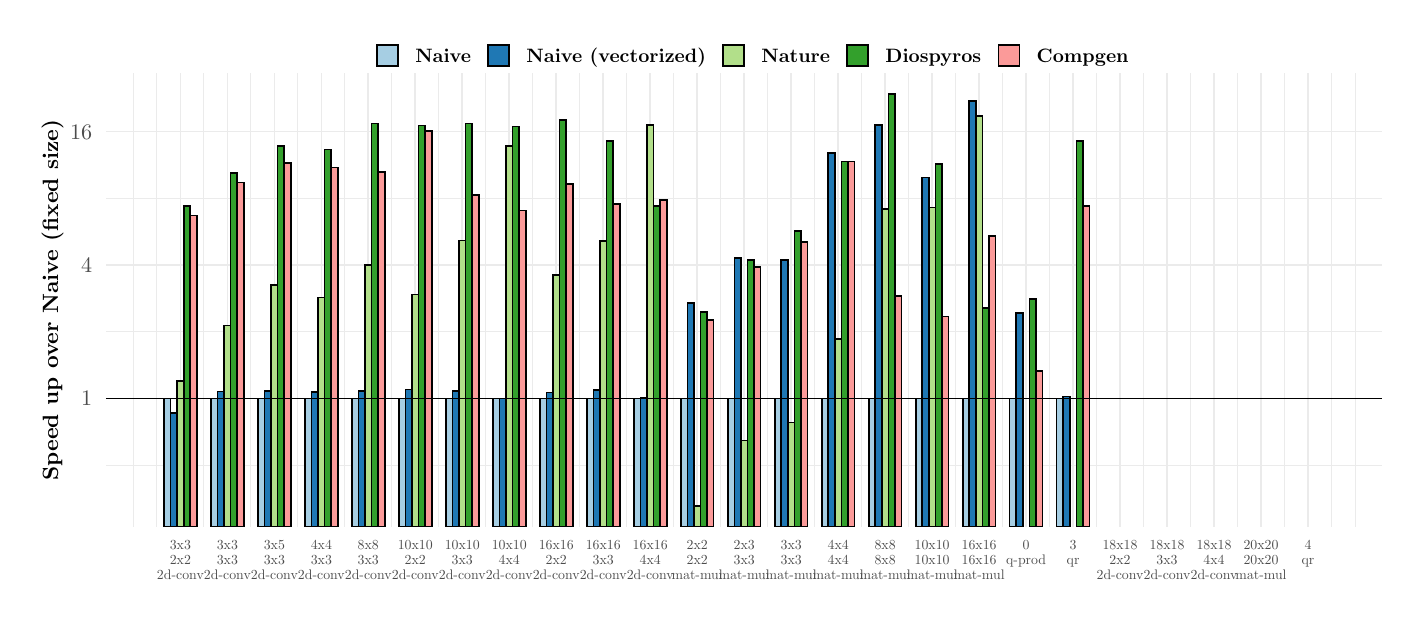 % Created by tikzDevice version 0.12.4 on 2023-04-16 12:54:35
% !TEX encoding = UTF-8 Unicode
\begin{tikzpicture}[x=1pt,y=1pt]
\definecolor{fillColor}{RGB}{255,255,255}
\path[use as bounding box,fill=fillColor,fill opacity=0.00] (0,0) rectangle (495.05,205.97);
\begin{scope}
\path[clip] ( 28.27, 25.67) rectangle (489.55,189.44);
\definecolor{drawColor}{gray}{0.92}

\path[draw=drawColor,line width= 0.3pt,line join=round] ( 28.27, 47.92) --
	(489.55, 47.92);

\path[draw=drawColor,line width= 0.3pt,line join=round] ( 28.27, 96.14) --
	(489.55, 96.14);

\path[draw=drawColor,line width= 0.3pt,line join=round] ( 28.27,144.36) --
	(489.55,144.36);

\path[draw=drawColor,line width= 0.3pt,line join=round] ( 38.21, 25.67) --
	( 38.21,189.44);

\path[draw=drawColor,line width= 0.3pt,line join=round] ( 46.69, 25.67) --
	( 46.69,189.44);

\path[draw=drawColor,line width= 0.3pt,line join=round] ( 63.67, 25.67) --
	( 63.67,189.44);

\path[draw=drawColor,line width= 0.3pt,line join=round] ( 80.65, 25.67) --
	( 80.65,189.44);

\path[draw=drawColor,line width= 0.3pt,line join=round] ( 97.63, 25.67) --
	( 97.63,189.44);

\path[draw=drawColor,line width= 0.3pt,line join=round] (114.60, 25.67) --
	(114.60,189.44);

\path[draw=drawColor,line width= 0.3pt,line join=round] (131.58, 25.67) --
	(131.58,189.44);

\path[draw=drawColor,line width= 0.3pt,line join=round] (148.56, 25.67) --
	(148.56,189.44);

\path[draw=drawColor,line width= 0.3pt,line join=round] (165.54, 25.67) --
	(165.54,189.44);

\path[draw=drawColor,line width= 0.3pt,line join=round] (182.51, 25.67) --
	(182.51,189.44);

\path[draw=drawColor,line width= 0.3pt,line join=round] (199.49, 25.67) --
	(199.49,189.44);

\path[draw=drawColor,line width= 0.3pt,line join=round] (216.47, 25.67) --
	(216.47,189.44);

\path[draw=drawColor,line width= 0.3pt,line join=round] (233.45, 25.67) --
	(233.45,189.44);

\path[draw=drawColor,line width= 0.3pt,line join=round] (250.42, 25.67) --
	(250.42,189.44);

\path[draw=drawColor,line width= 0.3pt,line join=round] (267.40, 25.67) --
	(267.40,189.44);

\path[draw=drawColor,line width= 0.3pt,line join=round] (284.38, 25.67) --
	(284.38,189.44);

\path[draw=drawColor,line width= 0.3pt,line join=round] (301.36, 25.67) --
	(301.36,189.44);

\path[draw=drawColor,line width= 0.3pt,line join=round] (318.33, 25.67) --
	(318.33,189.44);

\path[draw=drawColor,line width= 0.3pt,line join=round] (335.31, 25.67) --
	(335.31,189.44);

\path[draw=drawColor,line width= 0.3pt,line join=round] (352.29, 25.67) --
	(352.29,189.44);

\path[draw=drawColor,line width= 0.3pt,line join=round] (369.26, 25.67) --
	(369.26,189.44);

\path[draw=drawColor,line width= 0.3pt,line join=round] (386.24, 25.67) --
	(386.24,189.44);

\path[draw=drawColor,line width= 0.3pt,line join=round] (403.22, 25.67) --
	(403.22,189.44);

\path[draw=drawColor,line width= 0.3pt,line join=round] (420.20, 25.67) --
	(420.20,189.44);

\path[draw=drawColor,line width= 0.3pt,line join=round] (437.17, 25.67) --
	(437.17,189.44);

\path[draw=drawColor,line width= 0.3pt,line join=round] (454.15, 25.67) --
	(454.15,189.44);

\path[draw=drawColor,line width= 0.3pt,line join=round] (471.13, 25.67) --
	(471.13,189.44);

\path[draw=drawColor,line width= 0.3pt,line join=round] (479.62, 25.67) --
	(479.62,189.44);

\path[draw=drawColor,line width= 0.6pt,line join=round] ( 28.27, 72.03) --
	(489.55, 72.03);

\path[draw=drawColor,line width= 0.6pt,line join=round] ( 28.27,120.25) --
	(489.55,120.25);

\path[draw=drawColor,line width= 0.6pt,line join=round] ( 28.27,168.47) --
	(489.55,168.47);

\path[draw=drawColor,line width= 0.6pt,line join=round] ( 55.18, 25.67) --
	( 55.18,189.44);

\path[draw=drawColor,line width= 0.6pt,line join=round] ( 72.16, 25.67) --
	( 72.16,189.44);

\path[draw=drawColor,line width= 0.6pt,line join=round] ( 89.14, 25.67) --
	( 89.14,189.44);

\path[draw=drawColor,line width= 0.6pt,line join=round] (106.12, 25.67) --
	(106.12,189.44);

\path[draw=drawColor,line width= 0.6pt,line join=round] (123.09, 25.67) --
	(123.09,189.44);

\path[draw=drawColor,line width= 0.6pt,line join=round] (140.07, 25.67) --
	(140.07,189.44);

\path[draw=drawColor,line width= 0.6pt,line join=round] (157.05, 25.67) --
	(157.05,189.44);

\path[draw=drawColor,line width= 0.6pt,line join=round] (174.02, 25.67) --
	(174.02,189.44);

\path[draw=drawColor,line width= 0.6pt,line join=round] (191.00, 25.67) --
	(191.00,189.44);

\path[draw=drawColor,line width= 0.6pt,line join=round] (207.98, 25.67) --
	(207.98,189.44);

\path[draw=drawColor,line width= 0.6pt,line join=round] (224.96, 25.67) --
	(224.96,189.44);

\path[draw=drawColor,line width= 0.6pt,line join=round] (241.93, 25.67) --
	(241.93,189.44);

\path[draw=drawColor,line width= 0.6pt,line join=round] (258.91, 25.67) --
	(258.91,189.44);

\path[draw=drawColor,line width= 0.6pt,line join=round] (275.89, 25.67) --
	(275.89,189.44);

\path[draw=drawColor,line width= 0.6pt,line join=round] (292.87, 25.67) --
	(292.87,189.44);

\path[draw=drawColor,line width= 0.6pt,line join=round] (309.84, 25.67) --
	(309.84,189.44);

\path[draw=drawColor,line width= 0.6pt,line join=round] (326.82, 25.67) --
	(326.82,189.44);

\path[draw=drawColor,line width= 0.6pt,line join=round] (343.80, 25.67) --
	(343.80,189.44);

\path[draw=drawColor,line width= 0.6pt,line join=round] (360.78, 25.67) --
	(360.78,189.44);

\path[draw=drawColor,line width= 0.6pt,line join=round] (377.75, 25.67) --
	(377.75,189.44);

\path[draw=drawColor,line width= 0.6pt,line join=round] (394.73, 25.67) --
	(394.73,189.44);

\path[draw=drawColor,line width= 0.6pt,line join=round] (411.71, 25.67) --
	(411.71,189.44);

\path[draw=drawColor,line width= 0.6pt,line join=round] (428.69, 25.67) --
	(428.69,189.44);

\path[draw=drawColor,line width= 0.6pt,line join=round] (445.66, 25.67) --
	(445.66,189.44);

\path[draw=drawColor,line width= 0.6pt,line join=round] (462.64, 25.67) --
	(462.64,189.44);
\definecolor{drawColor}{RGB}{0,0,0}
\definecolor{fillColor}{RGB}{166,206,227}

\path[draw=drawColor,line width= 0.6pt,fill=fillColor] ( 49.24, 25.67) rectangle ( 51.62, 72.03);
\definecolor{fillColor}{RGB}{31,120,180}

\path[draw=drawColor,line width= 0.6pt,fill=fillColor] ( 51.62, 25.67) rectangle ( 53.99, 66.62);
\definecolor{fillColor}{RGB}{178,223,138}

\path[draw=drawColor,line width= 0.6pt,fill=fillColor] ( 53.99, 25.67) rectangle ( 56.37, 78.24);
\definecolor{fillColor}{RGB}{51,160,44}

\path[draw=drawColor,line width= 0.6pt,fill=fillColor] ( 56.37, 25.67) rectangle ( 58.75,141.55);
\definecolor{fillColor}{RGB}{251,154,153}

\path[draw=drawColor,line width= 0.6pt,fill=fillColor] ( 58.75, 25.67) rectangle ( 61.13,138.13);
\definecolor{fillColor}{RGB}{166,206,227}

\path[draw=drawColor,line width= 0.6pt,fill=fillColor] ( 66.22, 25.67) rectangle ( 68.60, 72.03);
\definecolor{fillColor}{RGB}{31,120,180}

\path[draw=drawColor,line width= 0.6pt,fill=fillColor] ( 68.60, 25.67) rectangle ( 70.97, 74.53);
\definecolor{fillColor}{RGB}{178,223,138}

\path[draw=drawColor,line width= 0.6pt,fill=fillColor] ( 70.97, 25.67) rectangle ( 73.35, 98.37);
\definecolor{fillColor}{RGB}{51,160,44}

\path[draw=drawColor,line width= 0.6pt,fill=fillColor] ( 73.35, 25.67) rectangle ( 75.73,153.41);
\definecolor{fillColor}{RGB}{251,154,153}

\path[draw=drawColor,line width= 0.6pt,fill=fillColor] ( 75.73, 25.67) rectangle ( 78.10,149.98);
\definecolor{fillColor}{RGB}{166,206,227}

\path[draw=drawColor,line width= 0.6pt,fill=fillColor] ( 83.20, 25.67) rectangle ( 85.57, 72.03);
\definecolor{fillColor}{RGB}{31,120,180}

\path[draw=drawColor,line width= 0.6pt,fill=fillColor] ( 85.57, 25.67) rectangle ( 87.95, 74.58);
\definecolor{fillColor}{RGB}{178,223,138}

\path[draw=drawColor,line width= 0.6pt,fill=fillColor] ( 87.95, 25.67) rectangle ( 90.33,112.92);
\definecolor{fillColor}{RGB}{51,160,44}

\path[draw=drawColor,line width= 0.6pt,fill=fillColor] ( 90.33, 25.67) rectangle ( 92.70,163.26);
\definecolor{fillColor}{RGB}{251,154,153}

\path[draw=drawColor,line width= 0.6pt,fill=fillColor] ( 92.70, 25.67) rectangle ( 95.08,157.11);
\definecolor{fillColor}{RGB}{166,206,227}

\path[draw=drawColor,line width= 0.6pt,fill=fillColor] (100.17, 25.67) rectangle (102.55, 72.03);
\definecolor{fillColor}{RGB}{31,120,180}

\path[draw=drawColor,line width= 0.6pt,fill=fillColor] (102.55, 25.67) rectangle (104.93, 74.23);
\definecolor{fillColor}{RGB}{178,223,138}

\path[draw=drawColor,line width= 0.6pt,fill=fillColor] (104.93, 25.67) rectangle (107.30,108.49);
\definecolor{fillColor}{RGB}{51,160,44}

\path[draw=drawColor,line width= 0.6pt,fill=fillColor] (107.30, 25.67) rectangle (109.68,161.96);
\definecolor{fillColor}{RGB}{251,154,153}

\path[draw=drawColor,line width= 0.6pt,fill=fillColor] (109.68, 25.67) rectangle (112.06,155.39);
\definecolor{fillColor}{RGB}{166,206,227}

\path[draw=drawColor,line width= 0.6pt,fill=fillColor] (117.15, 25.67) rectangle (119.53, 72.03);
\definecolor{fillColor}{RGB}{31,120,180}

\path[draw=drawColor,line width= 0.6pt,fill=fillColor] (119.53, 25.67) rectangle (121.90, 74.69);
\definecolor{fillColor}{RGB}{178,223,138}

\path[draw=drawColor,line width= 0.6pt,fill=fillColor] (121.90, 25.67) rectangle (124.28,120.22);
\definecolor{fillColor}{RGB}{51,160,44}

\path[draw=drawColor,line width= 0.6pt,fill=fillColor] (124.28, 25.67) rectangle (126.66,171.35);
\definecolor{fillColor}{RGB}{251,154,153}

\path[draw=drawColor,line width= 0.6pt,fill=fillColor] (126.66, 25.67) rectangle (129.03,153.75);
\definecolor{fillColor}{RGB}{166,206,227}

\path[draw=drawColor,line width= 0.6pt,fill=fillColor] (134.13, 25.67) rectangle (136.50, 72.03);
\definecolor{fillColor}{RGB}{31,120,180}

\path[draw=drawColor,line width= 0.6pt,fill=fillColor] (136.50, 25.67) rectangle (138.88, 75.19);
\definecolor{fillColor}{RGB}{178,223,138}

\path[draw=drawColor,line width= 0.6pt,fill=fillColor] (138.88, 25.67) rectangle (141.26,109.55);
\definecolor{fillColor}{RGB}{51,160,44}

\path[draw=drawColor,line width= 0.6pt,fill=fillColor] (141.26, 25.67) rectangle (143.64,170.61);
\definecolor{fillColor}{RGB}{251,154,153}

\path[draw=drawColor,line width= 0.6pt,fill=fillColor] (143.64, 25.67) rectangle (146.01,168.70);
\definecolor{fillColor}{RGB}{166,206,227}

\path[draw=drawColor,line width= 0.6pt,fill=fillColor] (151.11, 25.67) rectangle (153.48, 72.03);
\definecolor{fillColor}{RGB}{31,120,180}

\path[draw=drawColor,line width= 0.6pt,fill=fillColor] (153.48, 25.67) rectangle (155.86, 74.64);
\definecolor{fillColor}{RGB}{178,223,138}

\path[draw=drawColor,line width= 0.6pt,fill=fillColor] (155.86, 25.67) rectangle (158.24,129.01);
\definecolor{fillColor}{RGB}{51,160,44}

\path[draw=drawColor,line width= 0.6pt,fill=fillColor] (158.24, 25.67) rectangle (160.61,171.32);
\definecolor{fillColor}{RGB}{251,154,153}

\path[draw=drawColor,line width= 0.6pt,fill=fillColor] (160.61, 25.67) rectangle (162.99,145.42);
\definecolor{fillColor}{RGB}{166,206,227}

\path[draw=drawColor,line width= 0.6pt,fill=fillColor] (168.08, 25.67) rectangle (170.46, 72.03);
\definecolor{fillColor}{RGB}{31,120,180}

\path[draw=drawColor,line width= 0.6pt,fill=fillColor] (170.46, 25.67) rectangle (172.84, 72.03);
\definecolor{fillColor}{RGB}{178,223,138}

\path[draw=drawColor,line width= 0.6pt,fill=fillColor] (172.84, 25.67) rectangle (175.21,163.11);
\definecolor{fillColor}{RGB}{51,160,44}

\path[draw=drawColor,line width= 0.6pt,fill=fillColor] (175.21, 25.67) rectangle (177.59,170.21);
\definecolor{fillColor}{RGB}{251,154,153}

\path[draw=drawColor,line width= 0.6pt,fill=fillColor] (177.59, 25.67) rectangle (179.97,139.95);
\definecolor{fillColor}{RGB}{166,206,227}

\path[draw=drawColor,line width= 0.6pt,fill=fillColor] (185.06, 25.67) rectangle (187.44, 72.03);
\definecolor{fillColor}{RGB}{31,120,180}

\path[draw=drawColor,line width= 0.6pt,fill=fillColor] (187.44, 25.67) rectangle (189.81, 74.15);
\definecolor{fillColor}{RGB}{178,223,138}

\path[draw=drawColor,line width= 0.6pt,fill=fillColor] (189.81, 25.67) rectangle (192.19,116.54);
\definecolor{fillColor}{RGB}{51,160,44}

\path[draw=drawColor,line width= 0.6pt,fill=fillColor] (192.19, 25.67) rectangle (194.57,172.71);
\definecolor{fillColor}{RGB}{251,154,153}

\path[draw=drawColor,line width= 0.6pt,fill=fillColor] (194.57, 25.67) rectangle (196.94,149.50);
\definecolor{fillColor}{RGB}{166,206,227}

\path[draw=drawColor,line width= 0.6pt,fill=fillColor] (202.04, 25.67) rectangle (204.41, 72.03);
\definecolor{fillColor}{RGB}{31,120,180}

\path[draw=drawColor,line width= 0.6pt,fill=fillColor] (204.41, 25.67) rectangle (206.79, 75.08);
\definecolor{fillColor}{RGB}{178,223,138}

\path[draw=drawColor,line width= 0.6pt,fill=fillColor] (206.79, 25.67) rectangle (209.17,128.78);
\definecolor{fillColor}{RGB}{51,160,44}

\path[draw=drawColor,line width= 0.6pt,fill=fillColor] (209.17, 25.67) rectangle (211.54,165.12);
\definecolor{fillColor}{RGB}{251,154,153}

\path[draw=drawColor,line width= 0.6pt,fill=fillColor] (211.54, 25.67) rectangle (213.92,142.16);
\definecolor{fillColor}{RGB}{166,206,227}

\path[draw=drawColor,line width= 0.6pt,fill=fillColor] (219.01, 25.67) rectangle (221.39, 72.03);
\definecolor{fillColor}{RGB}{31,120,180}

\path[draw=drawColor,line width= 0.6pt,fill=fillColor] (221.39, 25.67) rectangle (223.77, 72.04);
\definecolor{fillColor}{RGB}{178,223,138}

\path[draw=drawColor,line width= 0.6pt,fill=fillColor] (223.77, 25.67) rectangle (226.15,170.73);
\definecolor{fillColor}{RGB}{51,160,44}

\path[draw=drawColor,line width= 0.6pt,fill=fillColor] (226.15, 25.67) rectangle (228.52,141.43);
\definecolor{fillColor}{RGB}{251,154,153}

\path[draw=drawColor,line width= 0.6pt,fill=fillColor] (228.52, 25.67) rectangle (230.90,143.60);
\definecolor{fillColor}{RGB}{166,206,227}

\path[draw=drawColor,line width= 0.6pt,fill=fillColor] (235.99, 25.67) rectangle (238.37, 72.03);
\definecolor{fillColor}{RGB}{31,120,180}

\path[draw=drawColor,line width= 0.6pt,fill=fillColor] (238.37, 25.67) rectangle (240.75,106.58);
\definecolor{fillColor}{RGB}{178,223,138}

\path[draw=drawColor,line width= 0.6pt,fill=fillColor] (240.75, 25.67) rectangle (243.12, 33.11);
\definecolor{fillColor}{RGB}{51,160,44}

\path[draw=drawColor,line width= 0.6pt,fill=fillColor] (243.12, 25.67) rectangle (245.50,103.26);
\definecolor{fillColor}{RGB}{251,154,153}

\path[draw=drawColor,line width= 0.6pt,fill=fillColor] (245.50, 25.67) rectangle (247.88,100.24);
\definecolor{fillColor}{RGB}{166,206,227}

\path[draw=drawColor,line width= 0.6pt,fill=fillColor] (252.97, 25.67) rectangle (255.35, 72.03);
\definecolor{fillColor}{RGB}{31,120,180}

\path[draw=drawColor,line width= 0.6pt,fill=fillColor] (255.35, 25.67) rectangle (257.72,122.83);
\definecolor{fillColor}{RGB}{178,223,138}

\path[draw=drawColor,line width= 0.6pt,fill=fillColor] (257.72, 25.67) rectangle (260.10, 56.84);
\definecolor{fillColor}{RGB}{51,160,44}

\path[draw=drawColor,line width= 0.6pt,fill=fillColor] (260.10, 25.67) rectangle (262.48,121.95);
\definecolor{fillColor}{RGB}{251,154,153}

\path[draw=drawColor,line width= 0.6pt,fill=fillColor] (262.48, 25.67) rectangle (264.85,119.43);
\definecolor{fillColor}{RGB}{166,206,227}

\path[draw=drawColor,line width= 0.6pt,fill=fillColor] (269.95, 25.67) rectangle (272.32, 72.03);
\definecolor{fillColor}{RGB}{31,120,180}

\path[draw=drawColor,line width= 0.6pt,fill=fillColor] (272.32, 25.67) rectangle (274.70,122.00);
\definecolor{fillColor}{RGB}{178,223,138}

\path[draw=drawColor,line width= 0.6pt,fill=fillColor] (274.70, 25.67) rectangle (277.08, 63.26);
\definecolor{fillColor}{RGB}{51,160,44}

\path[draw=drawColor,line width= 0.6pt,fill=fillColor] (277.08, 25.67) rectangle (279.45,132.41);
\definecolor{fillColor}{RGB}{251,154,153}

\path[draw=drawColor,line width= 0.6pt,fill=fillColor] (279.45, 25.67) rectangle (281.83,128.59);
\definecolor{fillColor}{RGB}{166,206,227}

\path[draw=drawColor,line width= 0.6pt,fill=fillColor] (286.92, 25.67) rectangle (289.30, 72.03);
\definecolor{fillColor}{RGB}{31,120,180}

\path[draw=drawColor,line width= 0.6pt,fill=fillColor] (289.30, 25.67) rectangle (291.68,160.63);
\definecolor{fillColor}{RGB}{178,223,138}

\path[draw=drawColor,line width= 0.6pt,fill=fillColor] (291.68, 25.67) rectangle (294.05, 93.52);
\definecolor{fillColor}{RGB}{51,160,44}

\path[draw=drawColor,line width= 0.6pt,fill=fillColor] (294.05, 25.67) rectangle (296.43,157.61);
\definecolor{fillColor}{RGB}{251,154,153}

\path[draw=drawColor,line width= 0.6pt,fill=fillColor] (296.43, 25.67) rectangle (298.81,157.61);
\definecolor{fillColor}{RGB}{166,206,227}

\path[draw=drawColor,line width= 0.6pt,fill=fillColor] (303.90, 25.67) rectangle (306.28, 72.03);
\definecolor{fillColor}{RGB}{31,120,180}

\path[draw=drawColor,line width= 0.6pt,fill=fillColor] (306.28, 25.67) rectangle (308.66,170.90);
\definecolor{fillColor}{RGB}{178,223,138}

\path[draw=drawColor,line width= 0.6pt,fill=fillColor] (308.66, 25.67) rectangle (311.03,140.54);
\definecolor{fillColor}{RGB}{51,160,44}

\path[draw=drawColor,line width= 0.6pt,fill=fillColor] (311.03, 25.67) rectangle (313.41,181.99);
\definecolor{fillColor}{RGB}{251,154,153}

\path[draw=drawColor,line width= 0.6pt,fill=fillColor] (313.41, 25.67) rectangle (315.79,109.09);
\definecolor{fillColor}{RGB}{166,206,227}

\path[draw=drawColor,line width= 0.6pt,fill=fillColor] (320.88, 25.67) rectangle (323.26, 72.03);
\definecolor{fillColor}{RGB}{31,120,180}

\path[draw=drawColor,line width= 0.6pt,fill=fillColor] (323.26, 25.67) rectangle (325.63,151.86);
\definecolor{fillColor}{RGB}{178,223,138}

\path[draw=drawColor,line width= 0.6pt,fill=fillColor] (325.63, 25.67) rectangle (328.01,141.01);
\definecolor{fillColor}{RGB}{51,160,44}

\path[draw=drawColor,line width= 0.6pt,fill=fillColor] (328.01, 25.67) rectangle (330.39,156.61);
\definecolor{fillColor}{RGB}{251,154,153}

\path[draw=drawColor,line width= 0.6pt,fill=fillColor] (330.39, 25.67) rectangle (332.76,101.62);
\definecolor{fillColor}{RGB}{166,206,227}

\path[draw=drawColor,line width= 0.6pt,fill=fillColor] (337.86, 25.67) rectangle (340.23, 72.03);
\definecolor{fillColor}{RGB}{31,120,180}

\path[draw=drawColor,line width= 0.6pt,fill=fillColor] (340.23, 25.67) rectangle (342.61,179.45);
\definecolor{fillColor}{RGB}{178,223,138}

\path[draw=drawColor,line width= 0.6pt,fill=fillColor] (342.61, 25.67) rectangle (344.99,174.05);
\definecolor{fillColor}{RGB}{51,160,44}

\path[draw=drawColor,line width= 0.6pt,fill=fillColor] (344.99, 25.67) rectangle (347.36,104.77);
\definecolor{fillColor}{RGB}{251,154,153}

\path[draw=drawColor,line width= 0.6pt,fill=fillColor] (347.36, 25.67) rectangle (349.74,130.74);
\definecolor{fillColor}{RGB}{166,206,227}

\path[draw=drawColor,line width= 0.6pt,fill=fillColor] (354.83, 25.67) rectangle (357.21, 72.03);
\definecolor{fillColor}{RGB}{31,120,180}

\path[draw=drawColor,line width= 0.6pt,fill=fillColor] (357.21, 25.67) rectangle (359.59,102.84);
\definecolor{fillColor}{RGB}{51,160,44}

\path[draw=drawColor,line width= 0.6pt,fill=fillColor] (361.96, 25.67) rectangle (364.34,107.96);
\definecolor{fillColor}{RGB}{251,154,153}

\path[draw=drawColor,line width= 0.6pt,fill=fillColor] (364.34, 25.67) rectangle (366.72, 81.97);
\definecolor{fillColor}{RGB}{166,206,227}

\path[draw=drawColor,line width= 0.6pt,fill=fillColor] (371.81, 25.67) rectangle (374.19, 72.03);
\definecolor{fillColor}{RGB}{31,120,180}

\path[draw=drawColor,line width= 0.6pt,fill=fillColor] (374.19, 25.67) rectangle (376.57, 72.66);
\definecolor{fillColor}{RGB}{51,160,44}

\path[draw=drawColor,line width= 0.6pt,fill=fillColor] (378.94, 25.67) rectangle (381.32,165.05);
\definecolor{fillColor}{RGB}{251,154,153}

\path[draw=drawColor,line width= 0.6pt,fill=fillColor] (381.32, 25.67) rectangle (383.70,141.59);

\path[draw=drawColor,line width= 0.6pt,line join=round] ( 28.27, 72.03) -- (489.55, 72.03);
\end{scope}
\begin{scope}
\path[clip] (  0.00,  0.00) rectangle (495.05,205.97);
\definecolor{drawColor}{gray}{0.30}

\node[text=drawColor,anchor=base east,inner sep=0pt, outer sep=0pt, scale=  0.80] at ( 23.32, 69.28) {1};

\node[text=drawColor,anchor=base east,inner sep=0pt, outer sep=0pt, scale=  0.80] at ( 23.32,117.50) {4};

\node[text=drawColor,anchor=base east,inner sep=0pt, outer sep=0pt, scale=  0.80] at ( 23.32,165.71) {16};
\end{scope}
\begin{scope}
\path[clip] (  0.00,  0.00) rectangle (495.05,205.97);
\definecolor{drawColor}{gray}{0.30}

\node[text=drawColor,anchor=base,inner sep=0pt, outer sep=0pt, scale=  0.50] at ( 55.18, 17.27) {3x3};

\node[text=drawColor,anchor=base,inner sep=0pt, outer sep=0pt, scale=  0.50] at ( 55.18, 11.87) {2x2};

\node[text=drawColor,anchor=base,inner sep=0pt, outer sep=0pt, scale=  0.50] at ( 55.18,  6.47) {2d-conv};

\node[text=drawColor,anchor=base,inner sep=0pt, outer sep=0pt, scale=  0.50] at ( 72.16, 17.27) {3x3};

\node[text=drawColor,anchor=base,inner sep=0pt, outer sep=0pt, scale=  0.50] at ( 72.16, 11.87) {3x3};

\node[text=drawColor,anchor=base,inner sep=0pt, outer sep=0pt, scale=  0.50] at ( 72.16,  6.47) {2d-conv};

\node[text=drawColor,anchor=base,inner sep=0pt, outer sep=0pt, scale=  0.50] at ( 89.14, 17.27) {3x5};

\node[text=drawColor,anchor=base,inner sep=0pt, outer sep=0pt, scale=  0.50] at ( 89.14, 11.87) {3x3};

\node[text=drawColor,anchor=base,inner sep=0pt, outer sep=0pt, scale=  0.50] at ( 89.14,  6.47) {2d-conv};

\node[text=drawColor,anchor=base,inner sep=0pt, outer sep=0pt, scale=  0.50] at (106.12, 17.27) {4x4};

\node[text=drawColor,anchor=base,inner sep=0pt, outer sep=0pt, scale=  0.50] at (106.12, 11.87) {3x3};

\node[text=drawColor,anchor=base,inner sep=0pt, outer sep=0pt, scale=  0.50] at (106.12,  6.47) {2d-conv};

\node[text=drawColor,anchor=base,inner sep=0pt, outer sep=0pt, scale=  0.50] at (123.09, 17.27) {8x8};

\node[text=drawColor,anchor=base,inner sep=0pt, outer sep=0pt, scale=  0.50] at (123.09, 11.87) {3x3};

\node[text=drawColor,anchor=base,inner sep=0pt, outer sep=0pt, scale=  0.50] at (123.09,  6.47) {2d-conv};

\node[text=drawColor,anchor=base,inner sep=0pt, outer sep=0pt, scale=  0.50] at (140.07, 17.27) {10x10};

\node[text=drawColor,anchor=base,inner sep=0pt, outer sep=0pt, scale=  0.50] at (140.07, 11.87) {2x2};

\node[text=drawColor,anchor=base,inner sep=0pt, outer sep=0pt, scale=  0.50] at (140.07,  6.47) {2d-conv};

\node[text=drawColor,anchor=base,inner sep=0pt, outer sep=0pt, scale=  0.50] at (157.05, 17.27) {10x10};

\node[text=drawColor,anchor=base,inner sep=0pt, outer sep=0pt, scale=  0.50] at (157.05, 11.87) {3x3};

\node[text=drawColor,anchor=base,inner sep=0pt, outer sep=0pt, scale=  0.50] at (157.05,  6.47) {2d-conv};

\node[text=drawColor,anchor=base,inner sep=0pt, outer sep=0pt, scale=  0.50] at (174.02, 17.27) {10x10};

\node[text=drawColor,anchor=base,inner sep=0pt, outer sep=0pt, scale=  0.50] at (174.02, 11.87) {4x4};

\node[text=drawColor,anchor=base,inner sep=0pt, outer sep=0pt, scale=  0.50] at (174.02,  6.47) {2d-conv};

\node[text=drawColor,anchor=base,inner sep=0pt, outer sep=0pt, scale=  0.50] at (191.00, 17.27) {16x16};

\node[text=drawColor,anchor=base,inner sep=0pt, outer sep=0pt, scale=  0.50] at (191.00, 11.87) {2x2};

\node[text=drawColor,anchor=base,inner sep=0pt, outer sep=0pt, scale=  0.50] at (191.00,  6.47) {2d-conv};

\node[text=drawColor,anchor=base,inner sep=0pt, outer sep=0pt, scale=  0.50] at (207.98, 17.27) {16x16};

\node[text=drawColor,anchor=base,inner sep=0pt, outer sep=0pt, scale=  0.50] at (207.98, 11.87) {3x3};

\node[text=drawColor,anchor=base,inner sep=0pt, outer sep=0pt, scale=  0.50] at (207.98,  6.47) {2d-conv};

\node[text=drawColor,anchor=base,inner sep=0pt, outer sep=0pt, scale=  0.50] at (224.96, 17.27) {16x16};

\node[text=drawColor,anchor=base,inner sep=0pt, outer sep=0pt, scale=  0.50] at (224.96, 11.87) {4x4};

\node[text=drawColor,anchor=base,inner sep=0pt, outer sep=0pt, scale=  0.50] at (224.96,  6.47) {2d-conv};

\node[text=drawColor,anchor=base,inner sep=0pt, outer sep=0pt, scale=  0.50] at (241.93, 17.27) {2x2};

\node[text=drawColor,anchor=base,inner sep=0pt, outer sep=0pt, scale=  0.50] at (241.93, 11.87) {2x2};

\node[text=drawColor,anchor=base,inner sep=0pt, outer sep=0pt, scale=  0.50] at (241.93,  6.47) {mat-mul};

\node[text=drawColor,anchor=base,inner sep=0pt, outer sep=0pt, scale=  0.50] at (258.91, 17.27) {2x3};

\node[text=drawColor,anchor=base,inner sep=0pt, outer sep=0pt, scale=  0.50] at (258.91, 11.87) {3x3};

\node[text=drawColor,anchor=base,inner sep=0pt, outer sep=0pt, scale=  0.50] at (258.91,  6.47) {mat-mul};

\node[text=drawColor,anchor=base,inner sep=0pt, outer sep=0pt, scale=  0.50] at (275.89, 17.27) {3x3};

\node[text=drawColor,anchor=base,inner sep=0pt, outer sep=0pt, scale=  0.50] at (275.89, 11.87) {3x3};

\node[text=drawColor,anchor=base,inner sep=0pt, outer sep=0pt, scale=  0.50] at (275.89,  6.47) {mat-mul};

\node[text=drawColor,anchor=base,inner sep=0pt, outer sep=0pt, scale=  0.50] at (292.87, 17.27) {4x4};

\node[text=drawColor,anchor=base,inner sep=0pt, outer sep=0pt, scale=  0.50] at (292.87, 11.87) {4x4};

\node[text=drawColor,anchor=base,inner sep=0pt, outer sep=0pt, scale=  0.50] at (292.87,  6.47) {mat-mul};

\node[text=drawColor,anchor=base,inner sep=0pt, outer sep=0pt, scale=  0.50] at (309.84, 17.27) {8x8};

\node[text=drawColor,anchor=base,inner sep=0pt, outer sep=0pt, scale=  0.50] at (309.84, 11.87) {8x8};

\node[text=drawColor,anchor=base,inner sep=0pt, outer sep=0pt, scale=  0.50] at (309.84,  6.47) {mat-mul};

\node[text=drawColor,anchor=base,inner sep=0pt, outer sep=0pt, scale=  0.50] at (326.82, 17.27) {10x10};

\node[text=drawColor,anchor=base,inner sep=0pt, outer sep=0pt, scale=  0.50] at (326.82, 11.87) {10x10};

\node[text=drawColor,anchor=base,inner sep=0pt, outer sep=0pt, scale=  0.50] at (326.82,  6.47) {mat-mul};

\node[text=drawColor,anchor=base,inner sep=0pt, outer sep=0pt, scale=  0.50] at (343.80, 17.27) {16x16};

\node[text=drawColor,anchor=base,inner sep=0pt, outer sep=0pt, scale=  0.50] at (343.80, 11.87) {16x16};

\node[text=drawColor,anchor=base,inner sep=0pt, outer sep=0pt, scale=  0.50] at (343.80,  6.47) {mat-mul};

\node[text=drawColor,anchor=base,inner sep=0pt, outer sep=0pt, scale=  0.50] at (360.78, 17.27) {0};

\node[text=drawColor,anchor=base,inner sep=0pt, outer sep=0pt, scale=  0.50] at (360.78, 11.87) {q-prod};

\node[text=drawColor,anchor=base,inner sep=0pt, outer sep=0pt, scale=  0.50] at (377.75, 17.27) {3};

\node[text=drawColor,anchor=base,inner sep=0pt, outer sep=0pt, scale=  0.50] at (377.75, 11.87) {qr};

\node[text=drawColor,anchor=base,inner sep=0pt, outer sep=0pt, scale=  0.50] at (394.73, 17.27) {18x18};

\node[text=drawColor,anchor=base,inner sep=0pt, outer sep=0pt, scale=  0.50] at (394.73, 11.87) {2x2};

\node[text=drawColor,anchor=base,inner sep=0pt, outer sep=0pt, scale=  0.50] at (394.73,  6.47) {2d-conv};

\node[text=drawColor,anchor=base,inner sep=0pt, outer sep=0pt, scale=  0.50] at (411.71, 17.27) {18x18};

\node[text=drawColor,anchor=base,inner sep=0pt, outer sep=0pt, scale=  0.50] at (411.71, 11.87) {3x3};

\node[text=drawColor,anchor=base,inner sep=0pt, outer sep=0pt, scale=  0.50] at (411.71,  6.47) {2d-conv};

\node[text=drawColor,anchor=base,inner sep=0pt, outer sep=0pt, scale=  0.50] at (428.69, 17.27) {18x18};

\node[text=drawColor,anchor=base,inner sep=0pt, outer sep=0pt, scale=  0.50] at (428.69, 11.87) {4x4};

\node[text=drawColor,anchor=base,inner sep=0pt, outer sep=0pt, scale=  0.50] at (428.69,  6.47) {2d-conv};

\node[text=drawColor,anchor=base,inner sep=0pt, outer sep=0pt, scale=  0.50] at (445.66, 17.27) {20x20};

\node[text=drawColor,anchor=base,inner sep=0pt, outer sep=0pt, scale=  0.50] at (445.66, 11.87) {20x20};

\node[text=drawColor,anchor=base,inner sep=0pt, outer sep=0pt, scale=  0.50] at (445.66,  6.47) {mat-mul};

\node[text=drawColor,anchor=base,inner sep=0pt, outer sep=0pt, scale=  0.50] at (462.64, 17.27) {4};

\node[text=drawColor,anchor=base,inner sep=0pt, outer sep=0pt, scale=  0.50] at (462.64, 11.87) {qr};
\end{scope}
\begin{scope}
\path[clip] (  0.00,  0.00) rectangle (495.05,205.97);
\definecolor{drawColor}{RGB}{0,0,0}

\node[text=drawColor,rotate= 90.00,anchor=base,inner sep=0pt, outer sep=0pt, scale=  0.80] at ( 11.02,107.55) {\bfseries Speed up over Naive (fixed size)};
\end{scope}
\begin{scope}
\path[clip] (  0.00,  0.00) rectangle (495.05,205.97);
\definecolor{drawColor}{RGB}{0,0,0}
\definecolor{fillColor}{RGB}{166,206,227}

\path[draw=drawColor,line width= 0.6pt,fill=fillColor] (126.23,192.15) rectangle (133.84,199.76);
\end{scope}
\begin{scope}
\path[clip] (  0.00,  0.00) rectangle (495.05,205.97);
\definecolor{drawColor}{RGB}{0,0,0}
\definecolor{fillColor}{RGB}{31,120,180}

\path[draw=drawColor,line width= 0.6pt,fill=fillColor] (166.42,192.15) rectangle (174.03,199.76);
\end{scope}
\begin{scope}
\path[clip] (  0.00,  0.00) rectangle (495.05,205.97);
\definecolor{drawColor}{RGB}{0,0,0}
\definecolor{fillColor}{RGB}{178,223,138}

\path[draw=drawColor,line width= 0.6pt,fill=fillColor] (251.29,192.15) rectangle (258.90,199.76);
\end{scope}
\begin{scope}
\path[clip] (  0.00,  0.00) rectangle (495.05,205.97);
\definecolor{drawColor}{RGB}{0,0,0}
\definecolor{fillColor}{RGB}{51,160,44}

\path[draw=drawColor,line width= 0.6pt,fill=fillColor] (296.14,192.15) rectangle (303.75,199.76);
\end{scope}
\begin{scope}
\path[clip] (  0.00,  0.00) rectangle (495.05,205.97);
\definecolor{drawColor}{RGB}{0,0,0}
\definecolor{fillColor}{RGB}{251,154,153}

\path[draw=drawColor,line width= 0.6pt,fill=fillColor] (350.78,192.15) rectangle (358.40,199.76);
\end{scope}
\begin{scope}
\path[clip] (  0.00,  0.00) rectangle (495.05,205.97);
\definecolor{drawColor}{RGB}{0,0,0}

\node[text=drawColor,anchor=base west,inner sep=0pt, outer sep=0pt, scale=  0.70] at (140.05,193.54) {\bfseries Naive};
\end{scope}
\begin{scope}
\path[clip] (  0.00,  0.00) rectangle (495.05,205.97);
\definecolor{drawColor}{RGB}{0,0,0}

\node[text=drawColor,anchor=base west,inner sep=0pt, outer sep=0pt, scale=  0.70] at (180.25,193.54) {\bfseries Naive (vectorized)};
\end{scope}
\begin{scope}
\path[clip] (  0.00,  0.00) rectangle (495.05,205.97);
\definecolor{drawColor}{RGB}{0,0,0}

\node[text=drawColor,anchor=base west,inner sep=0pt, outer sep=0pt, scale=  0.70] at (265.11,193.54) {\bfseries Nature};
\end{scope}
\begin{scope}
\path[clip] (  0.00,  0.00) rectangle (495.05,205.97);
\definecolor{drawColor}{RGB}{0,0,0}

\node[text=drawColor,anchor=base west,inner sep=0pt, outer sep=0pt, scale=  0.70] at (309.96,193.54) {\bfseries Diospyros};
\end{scope}
\begin{scope}
\path[clip] (  0.00,  0.00) rectangle (495.05,205.97);
\definecolor{drawColor}{RGB}{0,0,0}

\node[text=drawColor,anchor=base west,inner sep=0pt, outer sep=0pt, scale=  0.70] at (364.61,193.54) {\bfseries Compgen};
\end{scope}
\end{tikzpicture}
